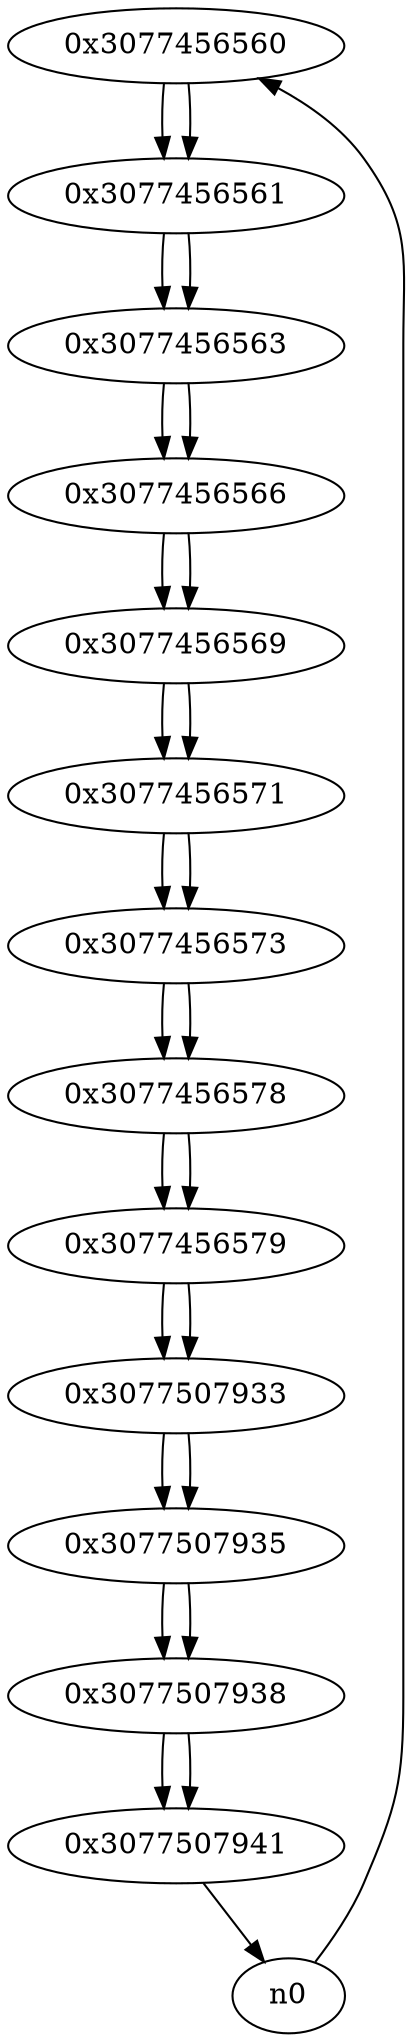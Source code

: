 digraph G{
/* nodes */
  n1 [label="0x3077456560"]
  n2 [label="0x3077456561"]
  n3 [label="0x3077456563"]
  n4 [label="0x3077456566"]
  n5 [label="0x3077456569"]
  n6 [label="0x3077456571"]
  n7 [label="0x3077456573"]
  n8 [label="0x3077456578"]
  n9 [label="0x3077456579"]
  n10 [label="0x3077507933"]
  n11 [label="0x3077507935"]
  n12 [label="0x3077507938"]
  n13 [label="0x3077507941"]
/* edges */
n1 -> n2;
n0 -> n1;
n2 -> n3;
n1 -> n2;
n3 -> n4;
n2 -> n3;
n4 -> n5;
n3 -> n4;
n5 -> n6;
n4 -> n5;
n6 -> n7;
n5 -> n6;
n7 -> n8;
n6 -> n7;
n8 -> n9;
n7 -> n8;
n9 -> n10;
n8 -> n9;
n10 -> n11;
n9 -> n10;
n11 -> n12;
n10 -> n11;
n12 -> n13;
n11 -> n12;
n13 -> n0;
n12 -> n13;
}
